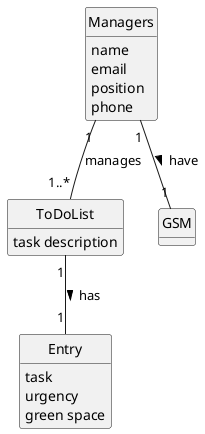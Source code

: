 @startuml
skinparam monochrome true
skinparam packageStyle rectangle
skinparam shadowing false
skinparam monochrome true
skinparam packageStyle rectangle
skinparam shadowing false
'skinparam linetype ortho
'left to right direction
skinparam classAttributeIconSize 0
hide circle
hide methods

class Entry {
    task
    urgency
    green space
}

class ToDoList {
    task description
}

class GSM {
}

class Managers {
    name
    email
    position
    phone
}

Managers "1" -- "1" GSM : have >
Managers "1" -- "1..*" ToDoList: manages
ToDoList "1" -- "1" Entry : has >

@enduml


